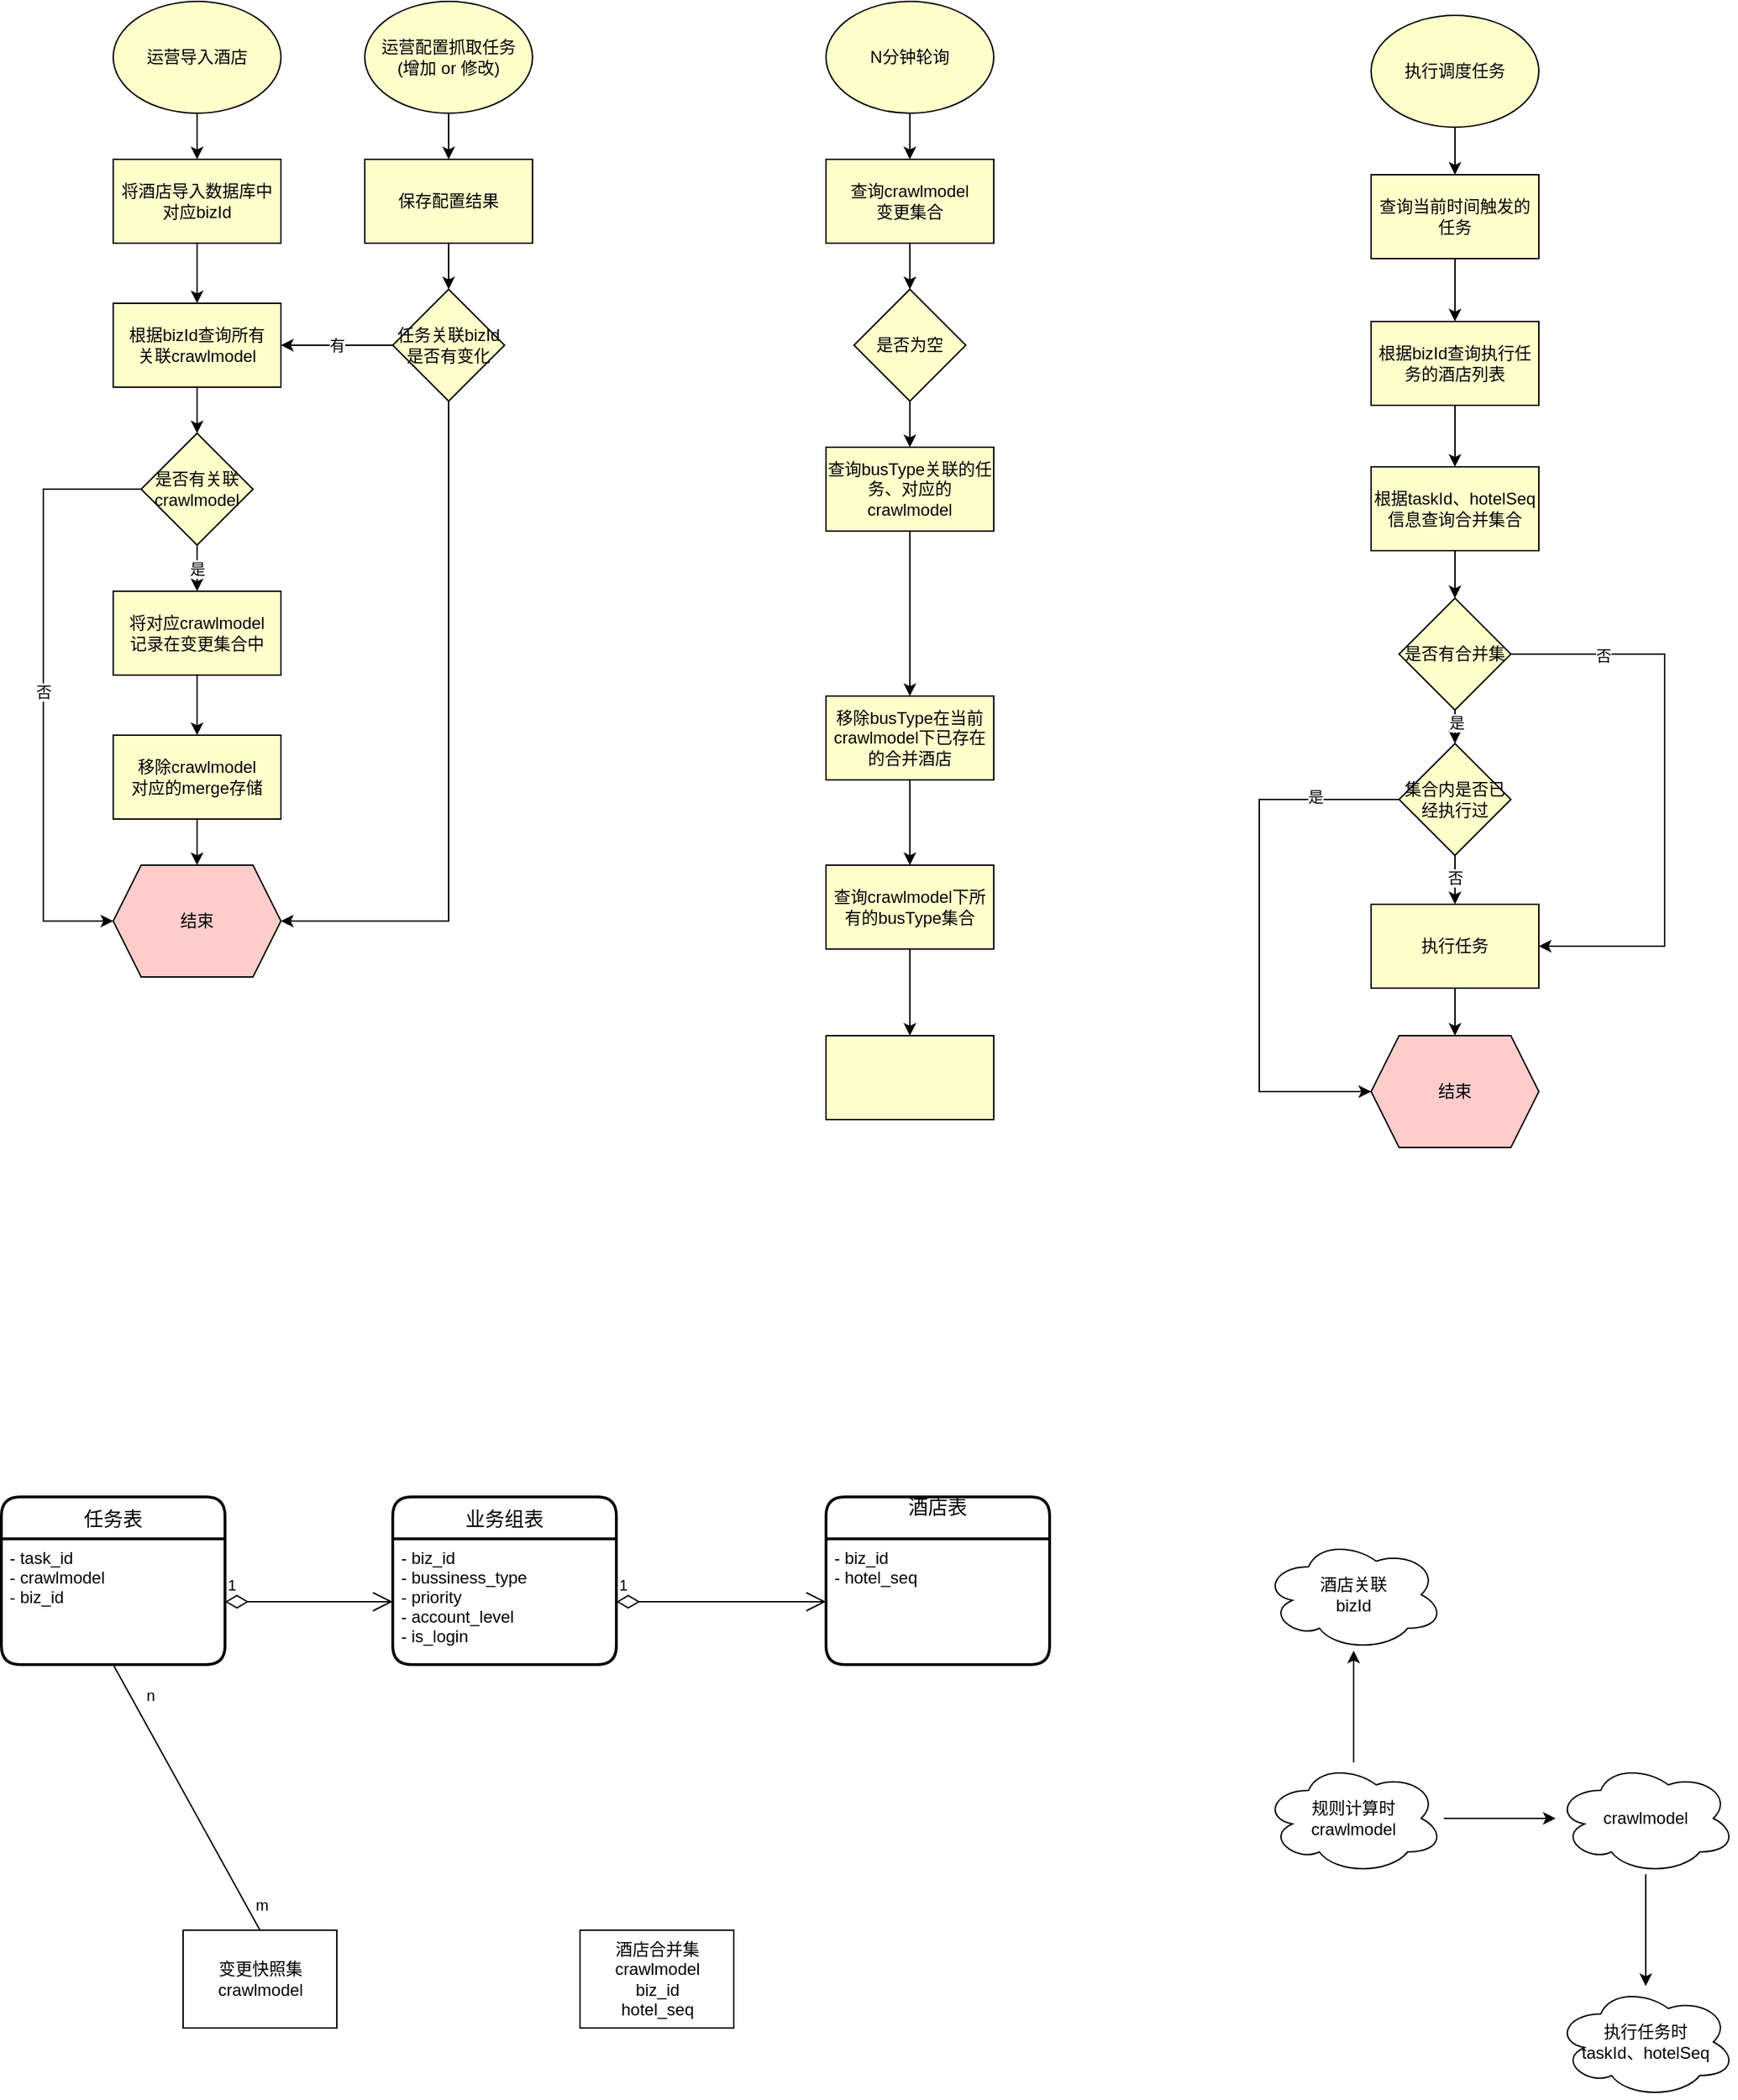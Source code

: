 <mxfile version="14.4.2" type="github">
  <diagram id="sE8CNh6ro99aj_Q-QoeH" name="第 1 页">
    <mxGraphModel dx="2125" dy="907" grid="1" gridSize="10" guides="1" tooltips="1" connect="1" arrows="1" fold="1" page="1" pageScale="1" pageWidth="827" pageHeight="1169" math="0" shadow="0">
      <root>
        <mxCell id="0" />
        <mxCell id="1" parent="0" />
        <mxCell id="vF-QhgKEHIKSGyNifdfp-5" value="" style="edgeStyle=orthogonalEdgeStyle;rounded=0;orthogonalLoop=1;jettySize=auto;html=1;" edge="1" parent="1" source="vF-QhgKEHIKSGyNifdfp-3" target="vF-QhgKEHIKSGyNifdfp-4">
          <mxGeometry relative="1" as="geometry" />
        </mxCell>
        <mxCell id="vF-QhgKEHIKSGyNifdfp-3" value="运营导入酒店" style="ellipse;whiteSpace=wrap;html=1;fillColor=#FFFFCC;" vertex="1" parent="1">
          <mxGeometry x="80" y="40" width="120" height="80" as="geometry" />
        </mxCell>
        <mxCell id="vF-QhgKEHIKSGyNifdfp-83" value="" style="edgeStyle=orthogonalEdgeStyle;rounded=0;orthogonalLoop=1;jettySize=auto;html=1;" edge="1" parent="1" source="vF-QhgKEHIKSGyNifdfp-4" target="vF-QhgKEHIKSGyNifdfp-82">
          <mxGeometry relative="1" as="geometry" />
        </mxCell>
        <mxCell id="vF-QhgKEHIKSGyNifdfp-4" value="将酒店导入数据库中&lt;br&gt;对应bizId" style="whiteSpace=wrap;html=1;fillColor=#FFFFCC;" vertex="1" parent="1">
          <mxGeometry x="80" y="153" width="120" height="60" as="geometry" />
        </mxCell>
        <mxCell id="vF-QhgKEHIKSGyNifdfp-13" value="" style="edgeStyle=orthogonalEdgeStyle;rounded=0;orthogonalLoop=1;jettySize=auto;html=1;" edge="1" parent="1" source="vF-QhgKEHIKSGyNifdfp-11" target="vF-QhgKEHIKSGyNifdfp-12">
          <mxGeometry relative="1" as="geometry" />
        </mxCell>
        <mxCell id="vF-QhgKEHIKSGyNifdfp-11" value="N分钟轮询" style="ellipse;whiteSpace=wrap;html=1;fillColor=#FFFFCC;" vertex="1" parent="1">
          <mxGeometry x="590" y="40" width="120" height="80" as="geometry" />
        </mxCell>
        <mxCell id="vF-QhgKEHIKSGyNifdfp-19" value="" style="edgeStyle=orthogonalEdgeStyle;rounded=0;orthogonalLoop=1;jettySize=auto;html=1;" edge="1" parent="1" source="vF-QhgKEHIKSGyNifdfp-12" target="vF-QhgKEHIKSGyNifdfp-18">
          <mxGeometry relative="1" as="geometry" />
        </mxCell>
        <mxCell id="vF-QhgKEHIKSGyNifdfp-12" value="查询crawlmodel&lt;br&gt;变更集合" style="whiteSpace=wrap;html=1;fillColor=#FFFFCC;" vertex="1" parent="1">
          <mxGeometry x="590" y="153" width="120" height="60" as="geometry" />
        </mxCell>
        <mxCell id="vF-QhgKEHIKSGyNifdfp-27" value="" style="edgeStyle=orthogonalEdgeStyle;rounded=0;orthogonalLoop=1;jettySize=auto;html=1;" edge="1" parent="1" source="vF-QhgKEHIKSGyNifdfp-18" target="vF-QhgKEHIKSGyNifdfp-26">
          <mxGeometry relative="1" as="geometry" />
        </mxCell>
        <mxCell id="vF-QhgKEHIKSGyNifdfp-18" value="是否为空" style="rhombus;whiteSpace=wrap;html=1;fillColor=#FFFFCC;" vertex="1" parent="1">
          <mxGeometry x="610" y="246" width="80" height="80" as="geometry" />
        </mxCell>
        <mxCell id="vF-QhgKEHIKSGyNifdfp-30" value="" style="edgeStyle=orthogonalEdgeStyle;rounded=0;orthogonalLoop=1;jettySize=auto;html=1;" edge="1" parent="1" source="vF-QhgKEHIKSGyNifdfp-26" target="vF-QhgKEHIKSGyNifdfp-29">
          <mxGeometry relative="1" as="geometry" />
        </mxCell>
        <mxCell id="vF-QhgKEHIKSGyNifdfp-26" value="查询busType关联的任务、对应的crawlmodel" style="whiteSpace=wrap;html=1;fillColor=#FFFFCC;" vertex="1" parent="1">
          <mxGeometry x="590" y="359" width="120" height="60" as="geometry" />
        </mxCell>
        <mxCell id="vF-QhgKEHIKSGyNifdfp-32" value="" style="edgeStyle=orthogonalEdgeStyle;rounded=0;orthogonalLoop=1;jettySize=auto;html=1;" edge="1" parent="1" source="vF-QhgKEHIKSGyNifdfp-29" target="vF-QhgKEHIKSGyNifdfp-31">
          <mxGeometry relative="1" as="geometry" />
        </mxCell>
        <mxCell id="vF-QhgKEHIKSGyNifdfp-29" value="移除&lt;span&gt;busType在当前crawlmodel下已存在的合并酒店&lt;/span&gt;" style="whiteSpace=wrap;html=1;fillColor=#FFFFCC;" vertex="1" parent="1">
          <mxGeometry x="590" y="537" width="120" height="60" as="geometry" />
        </mxCell>
        <mxCell id="vF-QhgKEHIKSGyNifdfp-34" value="" style="edgeStyle=orthogonalEdgeStyle;rounded=0;orthogonalLoop=1;jettySize=auto;html=1;" edge="1" parent="1" source="vF-QhgKEHIKSGyNifdfp-31" target="vF-QhgKEHIKSGyNifdfp-33">
          <mxGeometry relative="1" as="geometry" />
        </mxCell>
        <mxCell id="vF-QhgKEHIKSGyNifdfp-31" value="查询crawlmodel下所有的busType集合" style="whiteSpace=wrap;html=1;fillColor=#FFFFCC;" vertex="1" parent="1">
          <mxGeometry x="590" y="658" width="120" height="60" as="geometry" />
        </mxCell>
        <mxCell id="vF-QhgKEHIKSGyNifdfp-33" value="" style="whiteSpace=wrap;html=1;fillColor=#FFFFCC;" vertex="1" parent="1">
          <mxGeometry x="590" y="780" width="120" height="60" as="geometry" />
        </mxCell>
        <mxCell id="vF-QhgKEHIKSGyNifdfp-37" value="" style="edgeStyle=orthogonalEdgeStyle;rounded=0;orthogonalLoop=1;jettySize=auto;html=1;" edge="1" parent="1" source="vF-QhgKEHIKSGyNifdfp-35" target="vF-QhgKEHIKSGyNifdfp-36">
          <mxGeometry relative="1" as="geometry" />
        </mxCell>
        <mxCell id="vF-QhgKEHIKSGyNifdfp-35" value="执行调度任务" style="ellipse;whiteSpace=wrap;html=1;fillColor=#FFFFCC;" vertex="1" parent="1">
          <mxGeometry x="980" y="50" width="120" height="80" as="geometry" />
        </mxCell>
        <mxCell id="vF-QhgKEHIKSGyNifdfp-39" value="" style="edgeStyle=orthogonalEdgeStyle;rounded=0;orthogonalLoop=1;jettySize=auto;html=1;" edge="1" parent="1" source="vF-QhgKEHIKSGyNifdfp-36" target="vF-QhgKEHIKSGyNifdfp-38">
          <mxGeometry relative="1" as="geometry" />
        </mxCell>
        <mxCell id="vF-QhgKEHIKSGyNifdfp-36" value="查询当前时间触发的任务" style="whiteSpace=wrap;html=1;fillColor=#FFFFCC;" vertex="1" parent="1">
          <mxGeometry x="980" y="164" width="120" height="60" as="geometry" />
        </mxCell>
        <mxCell id="vF-QhgKEHIKSGyNifdfp-41" value="" style="edgeStyle=orthogonalEdgeStyle;rounded=0;orthogonalLoop=1;jettySize=auto;html=1;" edge="1" parent="1" source="vF-QhgKEHIKSGyNifdfp-38" target="vF-QhgKEHIKSGyNifdfp-40">
          <mxGeometry relative="1" as="geometry" />
        </mxCell>
        <mxCell id="vF-QhgKEHIKSGyNifdfp-38" value="根据bizId查询执行任务的酒店列表" style="whiteSpace=wrap;html=1;fillColor=#FFFFCC;" vertex="1" parent="1">
          <mxGeometry x="980" y="269" width="120" height="60" as="geometry" />
        </mxCell>
        <mxCell id="vF-QhgKEHIKSGyNifdfp-43" value="" style="edgeStyle=orthogonalEdgeStyle;rounded=0;orthogonalLoop=1;jettySize=auto;html=1;" edge="1" parent="1" source="vF-QhgKEHIKSGyNifdfp-40" target="vF-QhgKEHIKSGyNifdfp-42">
          <mxGeometry relative="1" as="geometry" />
        </mxCell>
        <mxCell id="vF-QhgKEHIKSGyNifdfp-40" value="根据taskId、hotelSeq&lt;br&gt;信息查询合并集合" style="whiteSpace=wrap;html=1;fillColor=#FFFFCC;" vertex="1" parent="1">
          <mxGeometry x="980" y="373" width="120" height="60" as="geometry" />
        </mxCell>
        <mxCell id="vF-QhgKEHIKSGyNifdfp-50" style="edgeStyle=orthogonalEdgeStyle;rounded=0;orthogonalLoop=1;jettySize=auto;html=1;exitX=1;exitY=0.5;exitDx=0;exitDy=0;entryX=1;entryY=0.5;entryDx=0;entryDy=0;" edge="1" parent="1" source="vF-QhgKEHIKSGyNifdfp-42" target="vF-QhgKEHIKSGyNifdfp-46">
          <mxGeometry relative="1" as="geometry">
            <mxPoint x="1160" y="716" as="targetPoint" />
            <Array as="points">
              <mxPoint x="1190" y="507" />
              <mxPoint x="1190" y="716" />
            </Array>
          </mxGeometry>
        </mxCell>
        <mxCell id="vF-QhgKEHIKSGyNifdfp-60" value="否" style="edgeLabel;html=1;align=center;verticalAlign=middle;resizable=0;points=[];" vertex="1" connectable="0" parent="vF-QhgKEHIKSGyNifdfp-50">
          <mxGeometry x="-0.677" y="-1" relative="1" as="geometry">
            <mxPoint as="offset" />
          </mxGeometry>
        </mxCell>
        <mxCell id="vF-QhgKEHIKSGyNifdfp-42" value="是否有合并集" style="rhombus;whiteSpace=wrap;html=1;fillColor=#FFFFCC;" vertex="1" parent="1">
          <mxGeometry x="1000" y="467" width="80" height="80" as="geometry" />
        </mxCell>
        <mxCell id="vF-QhgKEHIKSGyNifdfp-54" style="edgeStyle=orthogonalEdgeStyle;rounded=0;orthogonalLoop=1;jettySize=auto;html=1;exitX=0;exitY=0.5;exitDx=0;exitDy=0;entryX=0;entryY=0.5;entryDx=0;entryDy=0;" edge="1" parent="1" source="vF-QhgKEHIKSGyNifdfp-44" target="vF-QhgKEHIKSGyNifdfp-48">
          <mxGeometry relative="1" as="geometry">
            <Array as="points">
              <mxPoint x="900" y="611" />
              <mxPoint x="900" y="820" />
            </Array>
          </mxGeometry>
        </mxCell>
        <mxCell id="vF-QhgKEHIKSGyNifdfp-62" value="是" style="edgeLabel;html=1;align=center;verticalAlign=middle;resizable=0;points=[];" vertex="1" connectable="0" parent="vF-QhgKEHIKSGyNifdfp-54">
          <mxGeometry x="-0.692" y="-2" relative="1" as="geometry">
            <mxPoint as="offset" />
          </mxGeometry>
        </mxCell>
        <mxCell id="vF-QhgKEHIKSGyNifdfp-58" style="edgeStyle=orthogonalEdgeStyle;rounded=0;orthogonalLoop=1;jettySize=auto;html=1;exitX=0.5;exitY=1;exitDx=0;exitDy=0;entryX=0.5;entryY=0;entryDx=0;entryDy=0;" edge="1" parent="1" source="vF-QhgKEHIKSGyNifdfp-44" target="vF-QhgKEHIKSGyNifdfp-46">
          <mxGeometry relative="1" as="geometry" />
        </mxCell>
        <mxCell id="vF-QhgKEHIKSGyNifdfp-61" value="否" style="edgeLabel;html=1;align=center;verticalAlign=middle;resizable=0;points=[];" vertex="1" connectable="0" parent="vF-QhgKEHIKSGyNifdfp-58">
          <mxGeometry x="-0.086" relative="1" as="geometry">
            <mxPoint as="offset" />
          </mxGeometry>
        </mxCell>
        <mxCell id="vF-QhgKEHIKSGyNifdfp-44" value="集合内是否已经执行过" style="rhombus;whiteSpace=wrap;html=1;fillColor=#FFFFCC;" vertex="1" parent="1">
          <mxGeometry x="1000" y="571" width="80" height="80" as="geometry" />
        </mxCell>
        <mxCell id="vF-QhgKEHIKSGyNifdfp-49" value="" style="edgeStyle=orthogonalEdgeStyle;rounded=0;orthogonalLoop=1;jettySize=auto;html=1;" edge="1" parent="1" source="vF-QhgKEHIKSGyNifdfp-46" target="vF-QhgKEHIKSGyNifdfp-48">
          <mxGeometry relative="1" as="geometry" />
        </mxCell>
        <mxCell id="vF-QhgKEHIKSGyNifdfp-46" value="执行任务" style="whiteSpace=wrap;html=1;fillColor=#FFFFCC;" vertex="1" parent="1">
          <mxGeometry x="980" y="686" width="120" height="60" as="geometry" />
        </mxCell>
        <mxCell id="vF-QhgKEHIKSGyNifdfp-48" value="结束" style="shape=hexagon;perimeter=hexagonPerimeter2;whiteSpace=wrap;html=1;fixedSize=1;fillColor=#FFCCCC;" vertex="1" parent="1">
          <mxGeometry x="980" y="780" width="120" height="80" as="geometry" />
        </mxCell>
        <mxCell id="vF-QhgKEHIKSGyNifdfp-56" value="" style="edgeStyle=orthogonalEdgeStyle;rounded=0;orthogonalLoop=1;jettySize=auto;html=1;entryX=0.5;entryY=0;entryDx=0;entryDy=0;" edge="1" parent="1" source="vF-QhgKEHIKSGyNifdfp-42" target="vF-QhgKEHIKSGyNifdfp-44">
          <mxGeometry relative="1" as="geometry">
            <mxPoint x="1040" y="494" as="sourcePoint" />
            <mxPoint x="1090" y="530" as="targetPoint" />
          </mxGeometry>
        </mxCell>
        <mxCell id="vF-QhgKEHIKSGyNifdfp-59" value="是" style="edgeLabel;html=1;align=center;verticalAlign=middle;resizable=0;points=[];" vertex="1" connectable="0" parent="vF-QhgKEHIKSGyNifdfp-56">
          <mxGeometry x="0.464" y="1" relative="1" as="geometry">
            <mxPoint as="offset" />
          </mxGeometry>
        </mxCell>
        <mxCell id="vF-QhgKEHIKSGyNifdfp-72" value="" style="edgeStyle=orthogonalEdgeStyle;rounded=0;orthogonalLoop=1;jettySize=auto;html=1;" edge="1" parent="1" source="vF-QhgKEHIKSGyNifdfp-64" target="vF-QhgKEHIKSGyNifdfp-71">
          <mxGeometry relative="1" as="geometry" />
        </mxCell>
        <mxCell id="vF-QhgKEHIKSGyNifdfp-74" value="" style="edgeStyle=orthogonalEdgeStyle;rounded=0;orthogonalLoop=1;jettySize=auto;html=1;" edge="1" parent="1" source="vF-QhgKEHIKSGyNifdfp-64" target="vF-QhgKEHIKSGyNifdfp-73">
          <mxGeometry relative="1" as="geometry" />
        </mxCell>
        <mxCell id="vF-QhgKEHIKSGyNifdfp-64" value="规则计算时&lt;br&gt;crawlmodel" style="ellipse;shape=cloud;whiteSpace=wrap;html=1;" vertex="1" parent="1">
          <mxGeometry x="903" y="1300" width="129" height="80" as="geometry" />
        </mxCell>
        <mxCell id="vF-QhgKEHIKSGyNifdfp-71" value="酒店关联&lt;br&gt;bizId" style="ellipse;shape=cloud;whiteSpace=wrap;html=1;" vertex="1" parent="1">
          <mxGeometry x="903" y="1140" width="129" height="80" as="geometry" />
        </mxCell>
        <mxCell id="vF-QhgKEHIKSGyNifdfp-77" value="" style="edgeStyle=orthogonalEdgeStyle;rounded=0;orthogonalLoop=1;jettySize=auto;html=1;" edge="1" parent="1" source="vF-QhgKEHIKSGyNifdfp-73" target="vF-QhgKEHIKSGyNifdfp-76">
          <mxGeometry relative="1" as="geometry" />
        </mxCell>
        <mxCell id="vF-QhgKEHIKSGyNifdfp-73" value="crawlmodel" style="ellipse;shape=cloud;whiteSpace=wrap;html=1;" vertex="1" parent="1">
          <mxGeometry x="1112" y="1300" width="129" height="80" as="geometry" />
        </mxCell>
        <mxCell id="vF-QhgKEHIKSGyNifdfp-76" value="执行任务时&lt;br&gt;taskId、hotelSeq" style="ellipse;shape=cloud;whiteSpace=wrap;html=1;" vertex="1" parent="1">
          <mxGeometry x="1112" y="1460" width="129" height="80" as="geometry" />
        </mxCell>
        <mxCell id="vF-QhgKEHIKSGyNifdfp-89" value="" style="edgeStyle=orthogonalEdgeStyle;rounded=0;orthogonalLoop=1;jettySize=auto;html=1;" edge="1" parent="1" source="vF-QhgKEHIKSGyNifdfp-82" target="vF-QhgKEHIKSGyNifdfp-88">
          <mxGeometry relative="1" as="geometry" />
        </mxCell>
        <mxCell id="vF-QhgKEHIKSGyNifdfp-82" value="&lt;span&gt;根据bizId查询所有&lt;br&gt;关联crawlmodel&lt;/span&gt;" style="whiteSpace=wrap;html=1;fillColor=#FFFFCC;" vertex="1" parent="1">
          <mxGeometry x="80" y="256" width="120" height="60" as="geometry" />
        </mxCell>
        <mxCell id="vF-QhgKEHIKSGyNifdfp-92" value="" style="edgeStyle=orthogonalEdgeStyle;rounded=0;orthogonalLoop=1;jettySize=auto;html=1;" edge="1" parent="1" source="vF-QhgKEHIKSGyNifdfp-85" target="vF-QhgKEHIKSGyNifdfp-91">
          <mxGeometry relative="1" as="geometry" />
        </mxCell>
        <mxCell id="vF-QhgKEHIKSGyNifdfp-85" value="&lt;span&gt;将对应&lt;/span&gt;crawlmodel&lt;br&gt;&lt;span&gt;记录在变更集合中&lt;/span&gt;" style="whiteSpace=wrap;html=1;fillColor=#FFFFCC;" vertex="1" parent="1">
          <mxGeometry x="80" y="462" width="120" height="60" as="geometry" />
        </mxCell>
        <mxCell id="vF-QhgKEHIKSGyNifdfp-90" value="是" style="edgeStyle=orthogonalEdgeStyle;rounded=0;orthogonalLoop=1;jettySize=auto;html=1;" edge="1" parent="1" source="vF-QhgKEHIKSGyNifdfp-88" target="vF-QhgKEHIKSGyNifdfp-85">
          <mxGeometry relative="1" as="geometry" />
        </mxCell>
        <mxCell id="vF-QhgKEHIKSGyNifdfp-96" value="否" style="edgeStyle=orthogonalEdgeStyle;rounded=0;orthogonalLoop=1;jettySize=auto;html=1;exitX=0;exitY=0.5;exitDx=0;exitDy=0;entryX=0;entryY=0.5;entryDx=0;entryDy=0;" edge="1" parent="1" source="vF-QhgKEHIKSGyNifdfp-88" target="vF-QhgKEHIKSGyNifdfp-94">
          <mxGeometry relative="1" as="geometry">
            <mxPoint x="-50" y="690" as="targetPoint" />
            <Array as="points">
              <mxPoint x="30" y="389" />
              <mxPoint x="30" y="698" />
            </Array>
          </mxGeometry>
        </mxCell>
        <mxCell id="vF-QhgKEHIKSGyNifdfp-88" value="是否有关联&lt;br&gt;crawlmodel" style="rhombus;whiteSpace=wrap;html=1;fillColor=#FFFFCC;" vertex="1" parent="1">
          <mxGeometry x="100" y="349" width="80" height="80" as="geometry" />
        </mxCell>
        <mxCell id="vF-QhgKEHIKSGyNifdfp-95" value="" style="edgeStyle=orthogonalEdgeStyle;rounded=0;orthogonalLoop=1;jettySize=auto;html=1;" edge="1" parent="1" source="vF-QhgKEHIKSGyNifdfp-91" target="vF-QhgKEHIKSGyNifdfp-94">
          <mxGeometry relative="1" as="geometry" />
        </mxCell>
        <mxCell id="vF-QhgKEHIKSGyNifdfp-91" value="移除crawlmodel&lt;br&gt;对应的merge存储" style="whiteSpace=wrap;html=1;fillColor=#FFFFCC;" vertex="1" parent="1">
          <mxGeometry x="80" y="565" width="120" height="60" as="geometry" />
        </mxCell>
        <mxCell id="vF-QhgKEHIKSGyNifdfp-94" value="结束" style="shape=hexagon;perimeter=hexagonPerimeter2;whiteSpace=wrap;html=1;fixedSize=1;fillColor=#FFCCCC;" vertex="1" parent="1">
          <mxGeometry x="80" y="658" width="120" height="80" as="geometry" />
        </mxCell>
        <mxCell id="vF-QhgKEHIKSGyNifdfp-97" value="任务表" style="swimlane;childLayout=stackLayout;horizontal=1;startSize=30;horizontalStack=0;rounded=1;fontSize=14;fontStyle=0;strokeWidth=2;resizeParent=0;resizeLast=1;shadow=0;dashed=0;align=center;" vertex="1" parent="1">
          <mxGeometry y="1110" width="160" height="120" as="geometry" />
        </mxCell>
        <mxCell id="vF-QhgKEHIKSGyNifdfp-98" value="- task_id&#xa;- crawlmodel&#xa;- biz_id" style="align=left;strokeColor=none;fillColor=none;spacingLeft=4;fontSize=12;verticalAlign=top;resizable=0;rotatable=0;part=1;" vertex="1" parent="vF-QhgKEHIKSGyNifdfp-97">
          <mxGeometry y="30" width="160" height="90" as="geometry" />
        </mxCell>
        <mxCell id="vF-QhgKEHIKSGyNifdfp-99" value="业务组表" style="swimlane;childLayout=stackLayout;horizontal=1;startSize=30;horizontalStack=0;rounded=1;fontSize=14;fontStyle=0;strokeWidth=2;resizeParent=0;resizeLast=1;shadow=0;dashed=0;align=center;" vertex="1" parent="1">
          <mxGeometry x="280" y="1110" width="160" height="120" as="geometry" />
        </mxCell>
        <mxCell id="vF-QhgKEHIKSGyNifdfp-100" value="- biz_id&#xa;- bussiness_type&#xa;- priority&#xa;- account_level&#xa;- is_login" style="align=left;strokeColor=none;fillColor=none;spacingLeft=4;fontSize=12;verticalAlign=top;resizable=0;rotatable=0;part=1;" vertex="1" parent="vF-QhgKEHIKSGyNifdfp-99">
          <mxGeometry y="30" width="160" height="90" as="geometry" />
        </mxCell>
        <mxCell id="vF-QhgKEHIKSGyNifdfp-101" value="酒店表&#xa;" style="swimlane;childLayout=stackLayout;horizontal=1;startSize=30;horizontalStack=0;rounded=1;fontSize=14;fontStyle=0;strokeWidth=2;resizeParent=0;resizeLast=1;shadow=0;dashed=0;align=center;" vertex="1" parent="1">
          <mxGeometry x="590" y="1110" width="160" height="120" as="geometry" />
        </mxCell>
        <mxCell id="vF-QhgKEHIKSGyNifdfp-102" value="- biz_id&#xa;- hotel_seq" style="align=left;strokeColor=none;fillColor=none;spacingLeft=4;fontSize=12;verticalAlign=top;resizable=0;rotatable=0;part=1;" vertex="1" parent="vF-QhgKEHIKSGyNifdfp-101">
          <mxGeometry y="30" width="160" height="90" as="geometry" />
        </mxCell>
        <mxCell id="vF-QhgKEHIKSGyNifdfp-108" value="1" style="endArrow=open;html=1;endSize=12;startArrow=diamondThin;startSize=14;startFill=0;edgeStyle=orthogonalEdgeStyle;align=left;verticalAlign=bottom;exitX=1;exitY=0.5;exitDx=0;exitDy=0;entryX=0;entryY=0.5;entryDx=0;entryDy=0;" edge="1" parent="1" source="vF-QhgKEHIKSGyNifdfp-98" target="vF-QhgKEHIKSGyNifdfp-100">
          <mxGeometry x="-1" y="3" relative="1" as="geometry">
            <mxPoint x="160" y="1330" as="sourcePoint" />
            <mxPoint x="320" y="1330" as="targetPoint" />
          </mxGeometry>
        </mxCell>
        <mxCell id="vF-QhgKEHIKSGyNifdfp-109" value="1" style="endArrow=open;html=1;endSize=12;startArrow=diamondThin;startSize=14;startFill=0;edgeStyle=orthogonalEdgeStyle;align=left;verticalAlign=bottom;exitX=1;exitY=0.5;exitDx=0;exitDy=0;" edge="1" parent="1" source="vF-QhgKEHIKSGyNifdfp-100">
          <mxGeometry x="-1" y="3" relative="1" as="geometry">
            <mxPoint x="440" y="1310" as="sourcePoint" />
            <mxPoint x="590" y="1185" as="targetPoint" />
          </mxGeometry>
        </mxCell>
        <mxCell id="vF-QhgKEHIKSGyNifdfp-111" value="变更快照集&lt;br&gt;crawlmodel" style="html=1;" vertex="1" parent="1">
          <mxGeometry x="130" y="1420" width="110" height="70" as="geometry" />
        </mxCell>
        <mxCell id="vF-QhgKEHIKSGyNifdfp-112" value="酒店合并集&lt;br&gt;crawlmodel&lt;br&gt;biz_id&lt;br&gt;hotel_seq" style="html=1;" vertex="1" parent="1">
          <mxGeometry x="414" y="1420" width="110" height="70" as="geometry" />
        </mxCell>
        <mxCell id="vF-QhgKEHIKSGyNifdfp-113" value="" style="endArrow=none;html=1;exitX=0.5;exitY=0;exitDx=0;exitDy=0;entryX=0.5;entryY=1;entryDx=0;entryDy=0;" edge="1" parent="1" source="vF-QhgKEHIKSGyNifdfp-111" target="vF-QhgKEHIKSGyNifdfp-98">
          <mxGeometry relative="1" as="geometry">
            <mxPoint x="190" y="1300" as="sourcePoint" />
            <mxPoint x="350" y="1300" as="targetPoint" />
          </mxGeometry>
        </mxCell>
        <mxCell id="vF-QhgKEHIKSGyNifdfp-114" value="m" style="edgeLabel;resizable=0;html=1;align=left;verticalAlign=bottom;" connectable="0" vertex="1" parent="vF-QhgKEHIKSGyNifdfp-113">
          <mxGeometry x="-1" relative="1" as="geometry">
            <mxPoint x="-5" y="-10" as="offset" />
          </mxGeometry>
        </mxCell>
        <mxCell id="vF-QhgKEHIKSGyNifdfp-115" value="n" style="edgeLabel;resizable=0;html=1;align=right;verticalAlign=bottom;" connectable="0" vertex="1" parent="vF-QhgKEHIKSGyNifdfp-113">
          <mxGeometry x="1" relative="1" as="geometry">
            <mxPoint x="29.96" y="29.93" as="offset" />
          </mxGeometry>
        </mxCell>
        <mxCell id="vF-QhgKEHIKSGyNifdfp-123" value="" style="edgeStyle=orthogonalEdgeStyle;rounded=0;orthogonalLoop=1;jettySize=auto;html=1;" edge="1" parent="1" source="vF-QhgKEHIKSGyNifdfp-116" target="vF-QhgKEHIKSGyNifdfp-122">
          <mxGeometry relative="1" as="geometry" />
        </mxCell>
        <mxCell id="vF-QhgKEHIKSGyNifdfp-116" value="运营配置抓取任务&lt;br&gt;(增加 or 修改)" style="ellipse;whiteSpace=wrap;html=1;fillColor=#FFFFCC;" vertex="1" parent="1">
          <mxGeometry x="260" y="40" width="120" height="80" as="geometry" />
        </mxCell>
        <mxCell id="vF-QhgKEHIKSGyNifdfp-126" value="" style="edgeStyle=orthogonalEdgeStyle;rounded=0;orthogonalLoop=1;jettySize=auto;html=1;" edge="1" parent="1" source="vF-QhgKEHIKSGyNifdfp-122" target="vF-QhgKEHIKSGyNifdfp-125">
          <mxGeometry relative="1" as="geometry" />
        </mxCell>
        <mxCell id="vF-QhgKEHIKSGyNifdfp-122" value="保存配置结果" style="whiteSpace=wrap;html=1;fillColor=#FFFFCC;" vertex="1" parent="1">
          <mxGeometry x="260" y="153" width="120" height="60" as="geometry" />
        </mxCell>
        <mxCell id="vF-QhgKEHIKSGyNifdfp-127" value="有" style="edgeStyle=orthogonalEdgeStyle;rounded=0;orthogonalLoop=1;jettySize=auto;html=1;exitX=0;exitY=0.5;exitDx=0;exitDy=0;entryX=1;entryY=0.5;entryDx=0;entryDy=0;" edge="1" parent="1" source="vF-QhgKEHIKSGyNifdfp-125" target="vF-QhgKEHIKSGyNifdfp-82">
          <mxGeometry relative="1" as="geometry" />
        </mxCell>
        <mxCell id="vF-QhgKEHIKSGyNifdfp-128" style="edgeStyle=orthogonalEdgeStyle;rounded=0;orthogonalLoop=1;jettySize=auto;html=1;exitX=0.5;exitY=1;exitDx=0;exitDy=0;entryX=1;entryY=0.5;entryDx=0;entryDy=0;" edge="1" parent="1" source="vF-QhgKEHIKSGyNifdfp-125" target="vF-QhgKEHIKSGyNifdfp-94">
          <mxGeometry relative="1" as="geometry" />
        </mxCell>
        <mxCell id="vF-QhgKEHIKSGyNifdfp-125" value="任务关联bizId是否有变化" style="rhombus;whiteSpace=wrap;html=1;fillColor=#FFFFCC;" vertex="1" parent="1">
          <mxGeometry x="280" y="246" width="80" height="80" as="geometry" />
        </mxCell>
      </root>
    </mxGraphModel>
  </diagram>
</mxfile>
